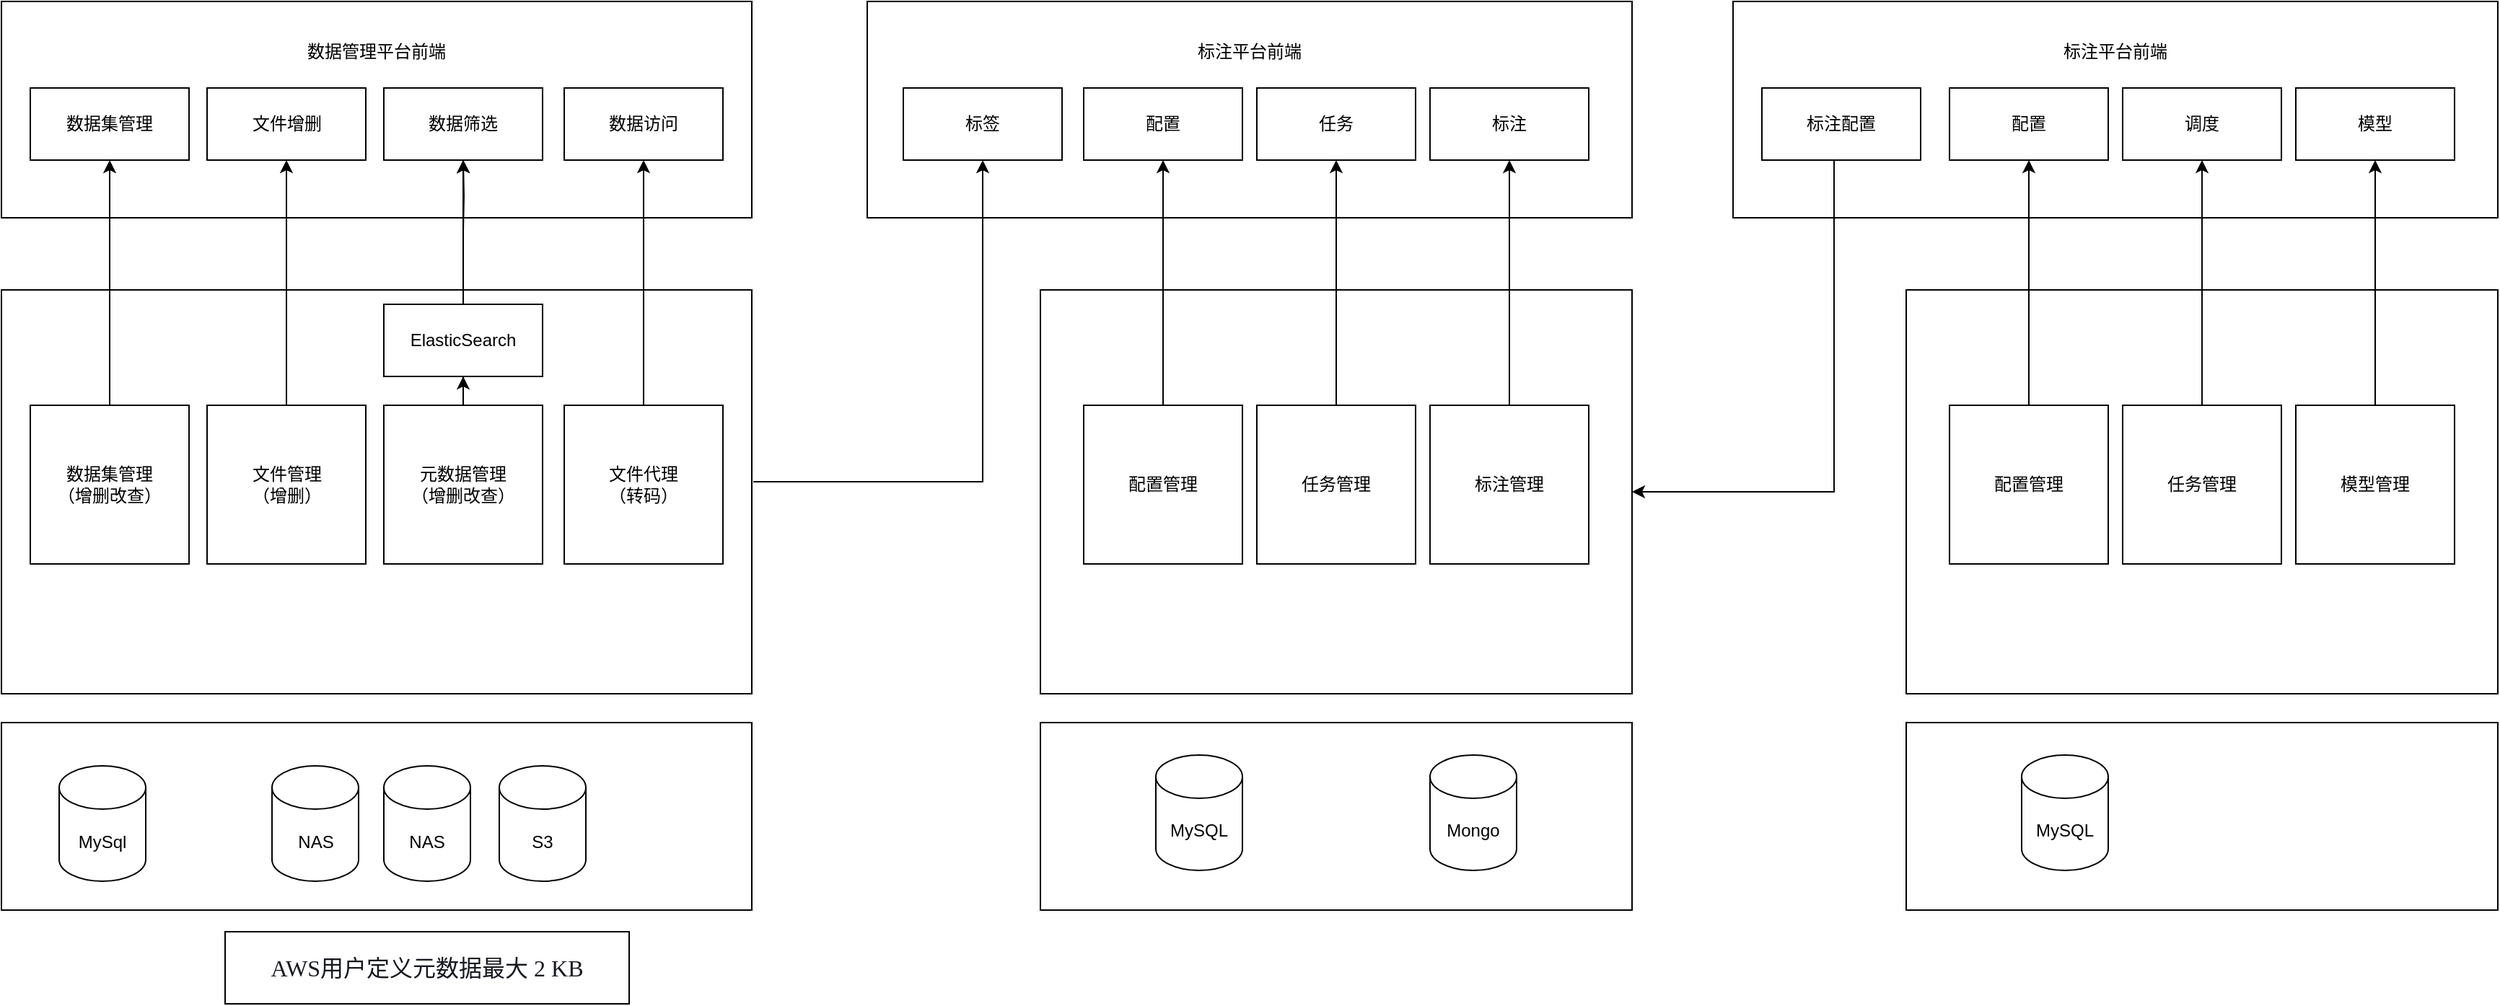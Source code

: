 <mxfile version="20.8.1" type="github"><diagram id="8GRM3sVikEZo8X-V9AjV" name="第 1 页"><mxGraphModel dx="1886" dy="852" grid="1" gridSize="10" guides="1" tooltips="1" connect="1" arrows="1" fold="1" page="1" pageScale="1" pageWidth="827" pageHeight="1169" math="0" shadow="0"><root><mxCell id="0"/><mxCell id="1" parent="0"/><mxCell id="2IkuNc0rMkNiWYBHakeZ-91" value="" style="rounded=0;whiteSpace=wrap;html=1;" vertex="1" parent="1"><mxGeometry x="890" y="890" width="410" height="130" as="geometry"/></mxCell><mxCell id="2IkuNc0rMkNiWYBHakeZ-89" value="" style="rounded=0;whiteSpace=wrap;html=1;" vertex="1" parent="1"><mxGeometry x="170" y="890" width="520" height="130" as="geometry"/></mxCell><mxCell id="2IkuNc0rMkNiWYBHakeZ-76" value="" style="rounded=0;whiteSpace=wrap;html=1;" vertex="1" parent="1"><mxGeometry x="890" y="590" width="410" height="280" as="geometry"/></mxCell><mxCell id="2IkuNc0rMkNiWYBHakeZ-32" value="" style="rounded=0;whiteSpace=wrap;html=1;" vertex="1" parent="1"><mxGeometry x="170" y="390" width="520" height="150" as="geometry"/></mxCell><mxCell id="2IkuNc0rMkNiWYBHakeZ-7" value="" style="rounded=0;whiteSpace=wrap;html=1;" vertex="1" parent="1"><mxGeometry x="170" y="590" width="520" height="280" as="geometry"/></mxCell><mxCell id="2IkuNc0rMkNiWYBHakeZ-1" value="NAS" style="shape=cylinder3;whiteSpace=wrap;html=1;boundedLbl=1;backgroundOutline=1;size=15;" vertex="1" parent="1"><mxGeometry x="357.5" y="920" width="60" height="80" as="geometry"/></mxCell><mxCell id="2IkuNc0rMkNiWYBHakeZ-2" value="NAS" style="shape=cylinder3;whiteSpace=wrap;html=1;boundedLbl=1;backgroundOutline=1;size=15;" vertex="1" parent="1"><mxGeometry x="435" y="920" width="60" height="80" as="geometry"/></mxCell><mxCell id="2IkuNc0rMkNiWYBHakeZ-3" value="S3" style="shape=cylinder3;whiteSpace=wrap;html=1;boundedLbl=1;backgroundOutline=1;size=15;" vertex="1" parent="1"><mxGeometry x="515" y="920" width="60" height="80" as="geometry"/></mxCell><mxCell id="2IkuNc0rMkNiWYBHakeZ-30" style="edgeStyle=orthogonalEdgeStyle;rounded=0;orthogonalLoop=1;jettySize=auto;html=1;entryX=0.5;entryY=1;entryDx=0;entryDy=0;" edge="1" parent="1" source="2IkuNc0rMkNiWYBHakeZ-4" target="2IkuNc0rMkNiWYBHakeZ-20"><mxGeometry relative="1" as="geometry"/></mxCell><mxCell id="2IkuNc0rMkNiWYBHakeZ-4" value="文件代理&lt;br&gt;（转码）" style="rounded=0;whiteSpace=wrap;html=1;" vertex="1" parent="1"><mxGeometry x="560" y="670" width="110" height="110" as="geometry"/></mxCell><mxCell id="2IkuNc0rMkNiWYBHakeZ-5" value="MySql" style="shape=cylinder3;whiteSpace=wrap;html=1;boundedLbl=1;backgroundOutline=1;size=15;" vertex="1" parent="1"><mxGeometry x="210" y="920" width="60" height="80" as="geometry"/></mxCell><mxCell id="2IkuNc0rMkNiWYBHakeZ-25" style="edgeStyle=orthogonalEdgeStyle;rounded=0;orthogonalLoop=1;jettySize=auto;html=1;exitX=0.5;exitY=0;exitDx=0;exitDy=0;entryX=0.5;entryY=1;entryDx=0;entryDy=0;" edge="1" parent="1" source="2IkuNc0rMkNiWYBHakeZ-8" target="2IkuNc0rMkNiWYBHakeZ-22"><mxGeometry relative="1" as="geometry"/></mxCell><mxCell id="2IkuNc0rMkNiWYBHakeZ-8" value="文件管理&lt;br&gt;（增删）" style="rounded=0;whiteSpace=wrap;html=1;" vertex="1" parent="1"><mxGeometry x="312.5" y="670" width="110" height="110" as="geometry"/></mxCell><mxCell id="2IkuNc0rMkNiWYBHakeZ-28" value="" style="edgeStyle=orthogonalEdgeStyle;rounded=0;orthogonalLoop=1;jettySize=auto;html=1;" edge="1" parent="1" source="2IkuNc0rMkNiWYBHakeZ-10" target="2IkuNc0rMkNiWYBHakeZ-18"><mxGeometry relative="1" as="geometry"/></mxCell><mxCell id="2IkuNc0rMkNiWYBHakeZ-10" value="元数据管理&lt;br&gt;（增删改查）" style="rounded=0;whiteSpace=wrap;html=1;" vertex="1" parent="1"><mxGeometry x="435" y="670" width="110" height="110" as="geometry"/></mxCell><mxCell id="2IkuNc0rMkNiWYBHakeZ-29" value="" style="edgeStyle=orthogonalEdgeStyle;rounded=0;orthogonalLoop=1;jettySize=auto;html=1;" edge="1" parent="1" target="2IkuNc0rMkNiWYBHakeZ-19"><mxGeometry relative="1" as="geometry"><mxPoint x="490" y="550" as="sourcePoint"/></mxGeometry></mxCell><mxCell id="2IkuNc0rMkNiWYBHakeZ-41" value="" style="edgeStyle=orthogonalEdgeStyle;rounded=0;orthogonalLoop=1;jettySize=auto;html=1;exitX=0.5;exitY=0;exitDx=0;exitDy=0;" edge="1" parent="1" source="2IkuNc0rMkNiWYBHakeZ-18" target="2IkuNc0rMkNiWYBHakeZ-19"><mxGeometry relative="1" as="geometry"><mxPoint x="490" y="560" as="sourcePoint"/></mxGeometry></mxCell><mxCell id="2IkuNc0rMkNiWYBHakeZ-18" value="ElasticSearch" style="rounded=0;whiteSpace=wrap;html=1;" vertex="1" parent="1"><mxGeometry x="435" y="600" width="110" height="50" as="geometry"/></mxCell><mxCell id="2IkuNc0rMkNiWYBHakeZ-19" value="数据筛选" style="rounded=0;whiteSpace=wrap;html=1;" vertex="1" parent="1"><mxGeometry x="435" y="450" width="110" height="50" as="geometry"/></mxCell><mxCell id="2IkuNc0rMkNiWYBHakeZ-20" value="数据访问" style="rounded=0;whiteSpace=wrap;html=1;" vertex="1" parent="1"><mxGeometry x="560" y="450" width="110" height="50" as="geometry"/></mxCell><mxCell id="2IkuNc0rMkNiWYBHakeZ-22" value="文件增删" style="rounded=0;whiteSpace=wrap;html=1;" vertex="1" parent="1"><mxGeometry x="312.5" y="450" width="110" height="50" as="geometry"/></mxCell><mxCell id="2IkuNc0rMkNiWYBHakeZ-31" value="&lt;span style=&quot;color: rgb(22, 25, 31); font-family: &amp;quot;Amazon Ember&amp;quot;; font-size: 16px; text-align: left; background-color: rgb(255, 255, 255);&quot;&gt;AWS用户定义元数据最大 2 KB&lt;/span&gt;" style="rounded=0;whiteSpace=wrap;html=1;" vertex="1" parent="1"><mxGeometry x="325" y="1035" width="280" height="50" as="geometry"/></mxCell><mxCell id="2IkuNc0rMkNiWYBHakeZ-33" value="数据管理平台前端" style="text;html=1;strokeColor=none;fillColor=none;align=center;verticalAlign=middle;whiteSpace=wrap;rounded=0;" vertex="1" parent="1"><mxGeometry x="355" y="410" width="150" height="30" as="geometry"/></mxCell><mxCell id="2IkuNc0rMkNiWYBHakeZ-37" style="edgeStyle=orthogonalEdgeStyle;rounded=0;orthogonalLoop=1;jettySize=auto;html=1;exitX=0.5;exitY=0;exitDx=0;exitDy=0;entryX=0.5;entryY=1;entryDx=0;entryDy=0;" edge="1" parent="1" source="2IkuNc0rMkNiWYBHakeZ-35" target="2IkuNc0rMkNiWYBHakeZ-36"><mxGeometry relative="1" as="geometry"/></mxCell><mxCell id="2IkuNc0rMkNiWYBHakeZ-35" value="数据集管理&lt;br&gt;（增删改查）" style="rounded=0;whiteSpace=wrap;html=1;" vertex="1" parent="1"><mxGeometry x="190" y="670" width="110" height="110" as="geometry"/></mxCell><mxCell id="2IkuNc0rMkNiWYBHakeZ-36" value="数据集管理" style="rounded=0;whiteSpace=wrap;html=1;" vertex="1" parent="1"><mxGeometry x="190" y="450" width="110" height="50" as="geometry"/></mxCell><mxCell id="2IkuNc0rMkNiWYBHakeZ-43" value="" style="rounded=0;whiteSpace=wrap;html=1;" vertex="1" parent="1"><mxGeometry x="770" y="390" width="530" height="150" as="geometry"/></mxCell><mxCell id="2IkuNc0rMkNiWYBHakeZ-63" value="标注平台前端" style="text;html=1;strokeColor=none;fillColor=none;align=center;verticalAlign=middle;whiteSpace=wrap;rounded=0;" vertex="1" parent="1"><mxGeometry x="960" y="410" width="150" height="30" as="geometry"/></mxCell><mxCell id="2IkuNc0rMkNiWYBHakeZ-69" style="edgeStyle=orthogonalEdgeStyle;rounded=0;orthogonalLoop=1;jettySize=auto;html=1;exitX=1.002;exitY=0.475;exitDx=0;exitDy=0;exitPerimeter=0;" edge="1" parent="1" source="2IkuNc0rMkNiWYBHakeZ-7" target="2IkuNc0rMkNiWYBHakeZ-68"><mxGeometry relative="1" as="geometry"><mxPoint x="860" y="720" as="sourcePoint"/></mxGeometry></mxCell><mxCell id="2IkuNc0rMkNiWYBHakeZ-68" value="标签" style="rounded=0;whiteSpace=wrap;html=1;" vertex="1" parent="1"><mxGeometry x="795" y="450" width="110" height="50" as="geometry"/></mxCell><mxCell id="2IkuNc0rMkNiWYBHakeZ-72" style="edgeStyle=orthogonalEdgeStyle;rounded=0;orthogonalLoop=1;jettySize=auto;html=1;exitX=0.5;exitY=0;exitDx=0;exitDy=0;entryX=0.5;entryY=1;entryDx=0;entryDy=0;" edge="1" parent="1" source="2IkuNc0rMkNiWYBHakeZ-70" target="2IkuNc0rMkNiWYBHakeZ-71"><mxGeometry relative="1" as="geometry"/></mxCell><mxCell id="2IkuNc0rMkNiWYBHakeZ-70" value="配置管理" style="rounded=0;whiteSpace=wrap;html=1;" vertex="1" parent="1"><mxGeometry x="920" y="670" width="110" height="110" as="geometry"/></mxCell><mxCell id="2IkuNc0rMkNiWYBHakeZ-71" value="配置" style="rounded=0;whiteSpace=wrap;html=1;" vertex="1" parent="1"><mxGeometry x="920" y="450" width="110" height="50" as="geometry"/></mxCell><mxCell id="2IkuNc0rMkNiWYBHakeZ-74" value="MySQL" style="shape=cylinder3;whiteSpace=wrap;html=1;boundedLbl=1;backgroundOutline=1;size=15;" vertex="1" parent="1"><mxGeometry x="970" y="912.5" width="60" height="80" as="geometry"/></mxCell><mxCell id="2IkuNc0rMkNiWYBHakeZ-77" style="edgeStyle=orthogonalEdgeStyle;rounded=0;orthogonalLoop=1;jettySize=auto;html=1;exitX=0.5;exitY=0;exitDx=0;exitDy=0;entryX=0.5;entryY=1;entryDx=0;entryDy=0;" edge="1" parent="1" source="2IkuNc0rMkNiWYBHakeZ-78" target="2IkuNc0rMkNiWYBHakeZ-79"><mxGeometry relative="1" as="geometry"/></mxCell><mxCell id="2IkuNc0rMkNiWYBHakeZ-78" value="任务管理&lt;br&gt;" style="rounded=0;whiteSpace=wrap;html=1;" vertex="1" parent="1"><mxGeometry x="1040" y="670" width="110" height="110" as="geometry"/></mxCell><mxCell id="2IkuNc0rMkNiWYBHakeZ-79" value="任务" style="rounded=0;whiteSpace=wrap;html=1;" vertex="1" parent="1"><mxGeometry x="1040" y="450" width="110" height="50" as="geometry"/></mxCell><mxCell id="2IkuNc0rMkNiWYBHakeZ-81" value="Mongo" style="shape=cylinder3;whiteSpace=wrap;html=1;boundedLbl=1;backgroundOutline=1;size=15;" vertex="1" parent="1"><mxGeometry x="1160" y="912.5" width="60" height="80" as="geometry"/></mxCell><mxCell id="2IkuNc0rMkNiWYBHakeZ-82" style="edgeStyle=orthogonalEdgeStyle;rounded=0;orthogonalLoop=1;jettySize=auto;html=1;exitX=0.5;exitY=0;exitDx=0;exitDy=0;entryX=0.5;entryY=1;entryDx=0;entryDy=0;" edge="1" parent="1" source="2IkuNc0rMkNiWYBHakeZ-83" target="2IkuNc0rMkNiWYBHakeZ-84"><mxGeometry relative="1" as="geometry"/></mxCell><mxCell id="2IkuNc0rMkNiWYBHakeZ-83" value="标注管理" style="rounded=0;whiteSpace=wrap;html=1;" vertex="1" parent="1"><mxGeometry x="1160" y="670" width="110" height="110" as="geometry"/></mxCell><mxCell id="2IkuNc0rMkNiWYBHakeZ-84" value="标注" style="rounded=0;whiteSpace=wrap;html=1;" vertex="1" parent="1"><mxGeometry x="1160" y="450" width="110" height="50" as="geometry"/></mxCell><mxCell id="2IkuNc0rMkNiWYBHakeZ-93" value="" style="rounded=0;whiteSpace=wrap;html=1;" vertex="1" parent="1"><mxGeometry x="1490" y="890" width="410" height="130" as="geometry"/></mxCell><mxCell id="2IkuNc0rMkNiWYBHakeZ-94" value="" style="rounded=0;whiteSpace=wrap;html=1;" vertex="1" parent="1"><mxGeometry x="1490" y="590" width="410" height="280" as="geometry"/></mxCell><mxCell id="2IkuNc0rMkNiWYBHakeZ-95" value="" style="rounded=0;whiteSpace=wrap;html=1;" vertex="1" parent="1"><mxGeometry x="1370" y="390" width="530" height="150" as="geometry"/></mxCell><mxCell id="2IkuNc0rMkNiWYBHakeZ-96" value="标注平台前端" style="text;html=1;strokeColor=none;fillColor=none;align=center;verticalAlign=middle;whiteSpace=wrap;rounded=0;" vertex="1" parent="1"><mxGeometry x="1560" y="410" width="150" height="30" as="geometry"/></mxCell><mxCell id="2IkuNc0rMkNiWYBHakeZ-98" style="edgeStyle=orthogonalEdgeStyle;rounded=0;orthogonalLoop=1;jettySize=auto;html=1;exitX=0.5;exitY=0;exitDx=0;exitDy=0;entryX=0.5;entryY=1;entryDx=0;entryDy=0;" edge="1" parent="1" source="2IkuNc0rMkNiWYBHakeZ-99" target="2IkuNc0rMkNiWYBHakeZ-100"><mxGeometry relative="1" as="geometry"/></mxCell><mxCell id="2IkuNc0rMkNiWYBHakeZ-99" value="配置管理" style="rounded=0;whiteSpace=wrap;html=1;" vertex="1" parent="1"><mxGeometry x="1520" y="670" width="110" height="110" as="geometry"/></mxCell><mxCell id="2IkuNc0rMkNiWYBHakeZ-100" value="配置" style="rounded=0;whiteSpace=wrap;html=1;" vertex="1" parent="1"><mxGeometry x="1520" y="450" width="110" height="50" as="geometry"/></mxCell><mxCell id="2IkuNc0rMkNiWYBHakeZ-101" value="MySQL" style="shape=cylinder3;whiteSpace=wrap;html=1;boundedLbl=1;backgroundOutline=1;size=15;" vertex="1" parent="1"><mxGeometry x="1570" y="912.5" width="60" height="80" as="geometry"/></mxCell><mxCell id="2IkuNc0rMkNiWYBHakeZ-102" style="edgeStyle=orthogonalEdgeStyle;rounded=0;orthogonalLoop=1;jettySize=auto;html=1;exitX=0.5;exitY=0;exitDx=0;exitDy=0;entryX=0.5;entryY=1;entryDx=0;entryDy=0;" edge="1" parent="1" source="2IkuNc0rMkNiWYBHakeZ-103" target="2IkuNc0rMkNiWYBHakeZ-104"><mxGeometry relative="1" as="geometry"/></mxCell><mxCell id="2IkuNc0rMkNiWYBHakeZ-103" value="任务管理&lt;br&gt;" style="rounded=0;whiteSpace=wrap;html=1;" vertex="1" parent="1"><mxGeometry x="1640" y="670" width="110" height="110" as="geometry"/></mxCell><mxCell id="2IkuNc0rMkNiWYBHakeZ-104" value="调度" style="rounded=0;whiteSpace=wrap;html=1;" vertex="1" parent="1"><mxGeometry x="1640" y="450" width="110" height="50" as="geometry"/></mxCell><mxCell id="2IkuNc0rMkNiWYBHakeZ-106" style="edgeStyle=orthogonalEdgeStyle;rounded=0;orthogonalLoop=1;jettySize=auto;html=1;exitX=0.5;exitY=0;exitDx=0;exitDy=0;entryX=0.5;entryY=1;entryDx=0;entryDy=0;" edge="1" parent="1" source="2IkuNc0rMkNiWYBHakeZ-107" target="2IkuNc0rMkNiWYBHakeZ-108"><mxGeometry relative="1" as="geometry"/></mxCell><mxCell id="2IkuNc0rMkNiWYBHakeZ-107" value="模型管理" style="rounded=0;whiteSpace=wrap;html=1;" vertex="1" parent="1"><mxGeometry x="1760" y="670" width="110" height="110" as="geometry"/></mxCell><mxCell id="2IkuNc0rMkNiWYBHakeZ-108" value="模型" style="rounded=0;whiteSpace=wrap;html=1;" vertex="1" parent="1"><mxGeometry x="1760" y="450" width="110" height="50" as="geometry"/></mxCell><mxCell id="2IkuNc0rMkNiWYBHakeZ-112" style="edgeStyle=orthogonalEdgeStyle;rounded=0;orthogonalLoop=1;jettySize=auto;html=1;entryX=1;entryY=0.5;entryDx=0;entryDy=0;startArrow=none;startFill=0;" edge="1" parent="1" source="2IkuNc0rMkNiWYBHakeZ-111" target="2IkuNc0rMkNiWYBHakeZ-76"><mxGeometry relative="1" as="geometry"><Array as="points"><mxPoint x="1440" y="730"/></Array></mxGeometry></mxCell><mxCell id="2IkuNc0rMkNiWYBHakeZ-111" value="标注配置" style="rounded=0;whiteSpace=wrap;html=1;" vertex="1" parent="1"><mxGeometry x="1390" y="450" width="110" height="50" as="geometry"/></mxCell></root></mxGraphModel></diagram></mxfile>